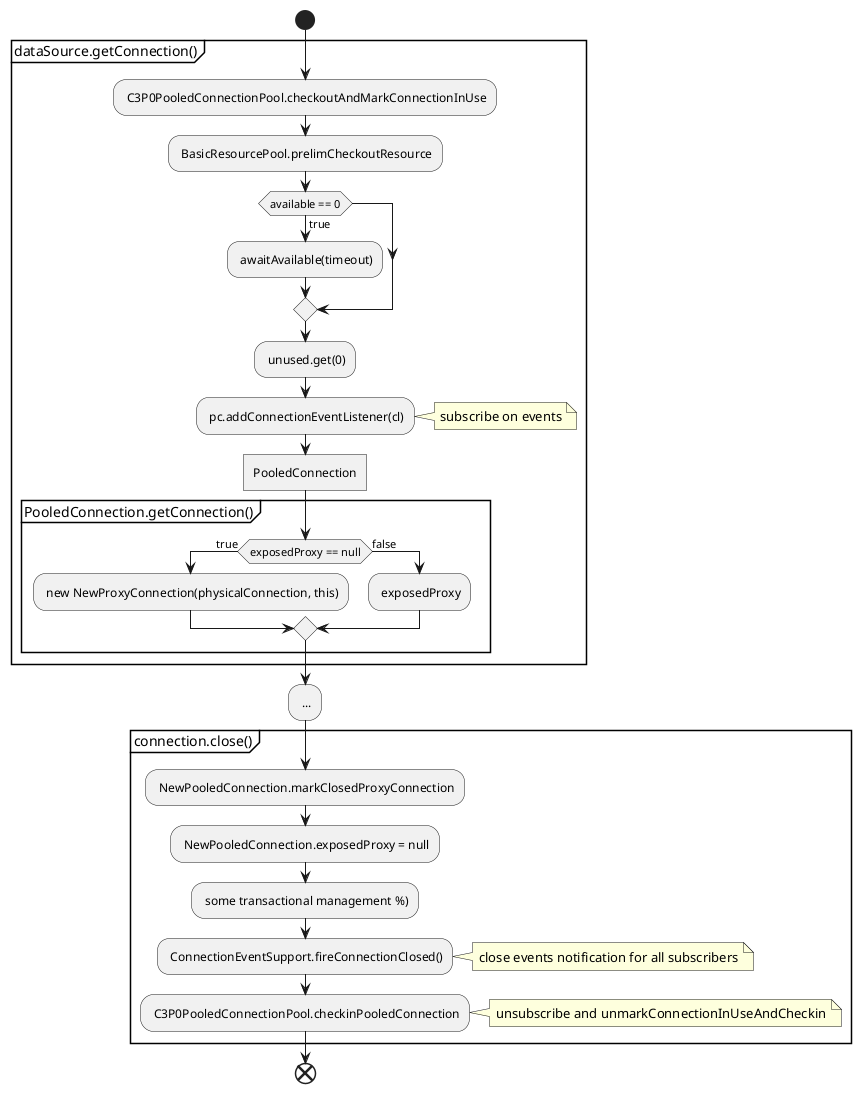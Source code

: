 @startuml
start
partition dataSource.getConnection() {
  : C3P0PooledConnectionPool.checkoutAndMarkConnectionInUse;
  : BasicResourcePool.prelimCheckoutResource;
  if (available == 0) then (true)
    : awaitAvailable(timeout);
  endif
  : unused.get(0);
  : pc.addConnectionEventListener(cl);
  note right: subscribe on events
  :PooledConnection]
  partition PooledConnection.getConnection() {
    if (exposedProxy == null) then (true)
      : new NewProxyConnection(physicalConnection, this);
      else (false)
      : exposedProxy;
      endif
  }
}
: ...;

partition connection.close() {
  : NewPooledConnection.markClosedProxyConnection;
  : NewPooledConnection.exposedProxy = null;
  : some transactional management %);
  : ConnectionEventSupport.fireConnectionClosed();
  note right: close events notification for all subscribers
  : C3P0PooledConnectionPool.checkinPooledConnection;
  note right: unsubscribe and unmarkConnectionInUseAndCheckin

}
end
@enduml